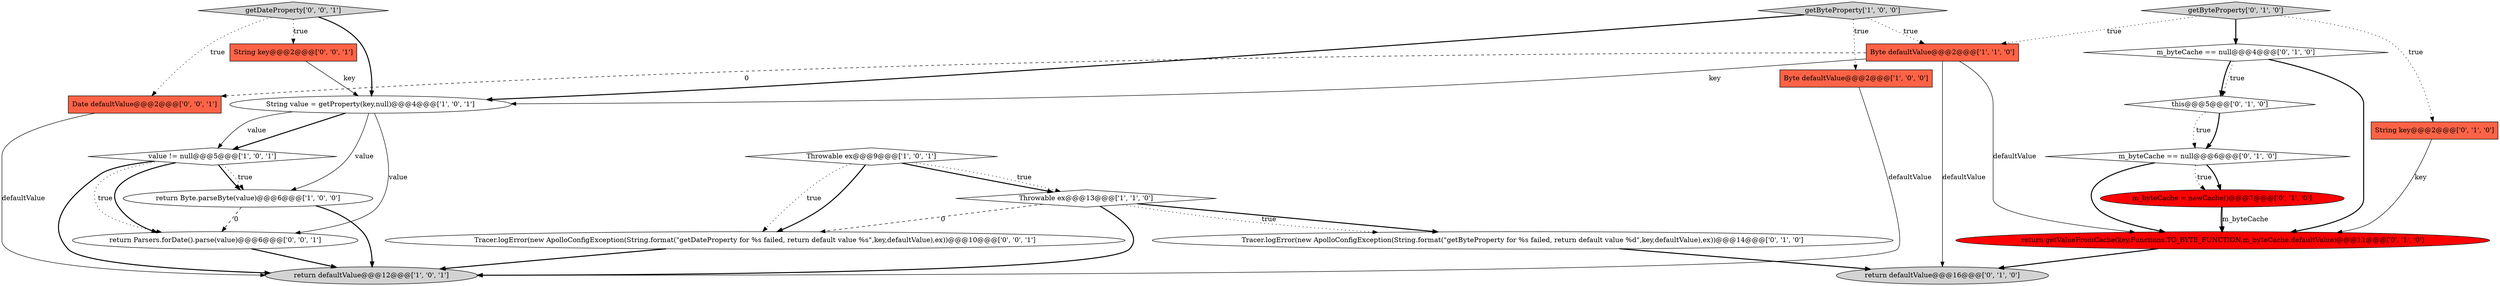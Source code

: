 digraph {
0 [style = filled, label = "value != null@@@5@@@['1', '0', '1']", fillcolor = white, shape = diamond image = "AAA0AAABBB1BBB"];
1 [style = filled, label = "getByteProperty['1', '0', '0']", fillcolor = lightgray, shape = diamond image = "AAA0AAABBB1BBB"];
4 [style = filled, label = "Byte defaultValue@@@2@@@['1', '0', '0']", fillcolor = tomato, shape = box image = "AAA0AAABBB1BBB"];
18 [style = filled, label = "Tracer.logError(new ApolloConfigException(String.format(\"getDateProperty for %s failed, return default value %s\",key,defaultValue),ex))@@@10@@@['0', '0', '1']", fillcolor = white, shape = ellipse image = "AAA0AAABBB3BBB"];
21 [style = filled, label = "String key@@@2@@@['0', '0', '1']", fillcolor = tomato, shape = box image = "AAA0AAABBB3BBB"];
7 [style = filled, label = "Byte defaultValue@@@2@@@['1', '1', '0']", fillcolor = tomato, shape = box image = "AAA0AAABBB1BBB"];
14 [style = filled, label = "Tracer.logError(new ApolloConfigException(String.format(\"getByteProperty for %s failed, return default value %d\",key,defaultValue),ex))@@@14@@@['0', '1', '0']", fillcolor = white, shape = ellipse image = "AAA0AAABBB2BBB"];
9 [style = filled, label = "m_byteCache == null@@@6@@@['0', '1', '0']", fillcolor = white, shape = diamond image = "AAA0AAABBB2BBB"];
3 [style = filled, label = "return defaultValue@@@12@@@['1', '0', '1']", fillcolor = lightgray, shape = ellipse image = "AAA0AAABBB1BBB"];
6 [style = filled, label = "return Byte.parseByte(value)@@@6@@@['1', '0', '0']", fillcolor = white, shape = ellipse image = "AAA0AAABBB1BBB"];
2 [style = filled, label = "String value = getProperty(key,null)@@@4@@@['1', '0', '1']", fillcolor = white, shape = ellipse image = "AAA0AAABBB1BBB"];
16 [style = filled, label = "m_byteCache = newCache()@@@7@@@['0', '1', '0']", fillcolor = red, shape = ellipse image = "AAA1AAABBB2BBB"];
8 [style = filled, label = "Throwable ex@@@13@@@['1', '1', '0']", fillcolor = white, shape = diamond image = "AAA0AAABBB1BBB"];
17 [style = filled, label = "return defaultValue@@@16@@@['0', '1', '0']", fillcolor = lightgray, shape = ellipse image = "AAA0AAABBB2BBB"];
11 [style = filled, label = "return getValueFromCache(key,Functions.TO_BYTE_FUNCTION,m_byteCache,defaultValue)@@@11@@@['0', '1', '0']", fillcolor = red, shape = ellipse image = "AAA1AAABBB2BBB"];
15 [style = filled, label = "m_byteCache == null@@@4@@@['0', '1', '0']", fillcolor = white, shape = diamond image = "AAA0AAABBB2BBB"];
22 [style = filled, label = "Date defaultValue@@@2@@@['0', '0', '1']", fillcolor = tomato, shape = box image = "AAA0AAABBB3BBB"];
19 [style = filled, label = "return Parsers.forDate().parse(value)@@@6@@@['0', '0', '1']", fillcolor = white, shape = ellipse image = "AAA0AAABBB3BBB"];
12 [style = filled, label = "this@@@5@@@['0', '1', '0']", fillcolor = white, shape = diamond image = "AAA0AAABBB2BBB"];
10 [style = filled, label = "String key@@@2@@@['0', '1', '0']", fillcolor = tomato, shape = box image = "AAA0AAABBB2BBB"];
5 [style = filled, label = "Throwable ex@@@9@@@['1', '0', '1']", fillcolor = white, shape = diamond image = "AAA0AAABBB1BBB"];
13 [style = filled, label = "getByteProperty['0', '1', '0']", fillcolor = lightgray, shape = diamond image = "AAA0AAABBB2BBB"];
20 [style = filled, label = "getDateProperty['0', '0', '1']", fillcolor = lightgray, shape = diamond image = "AAA0AAABBB3BBB"];
0->3 [style = bold, label=""];
2->6 [style = solid, label="value"];
6->3 [style = bold, label=""];
5->8 [style = bold, label=""];
18->3 [style = bold, label=""];
10->11 [style = solid, label="key"];
16->11 [style = bold, label=""];
9->11 [style = bold, label=""];
21->2 [style = solid, label="key"];
5->18 [style = dotted, label="true"];
0->6 [style = bold, label=""];
0->19 [style = bold, label=""];
0->19 [style = dotted, label="true"];
22->3 [style = solid, label="defaultValue"];
8->3 [style = bold, label=""];
7->17 [style = solid, label="defaultValue"];
4->3 [style = solid, label="defaultValue"];
8->14 [style = bold, label=""];
14->17 [style = bold, label=""];
2->19 [style = solid, label="value"];
5->18 [style = bold, label=""];
1->4 [style = dotted, label="true"];
13->7 [style = dotted, label="true"];
20->21 [style = dotted, label="true"];
7->11 [style = solid, label="defaultValue"];
12->9 [style = bold, label=""];
0->6 [style = dotted, label="true"];
13->10 [style = dotted, label="true"];
9->16 [style = bold, label=""];
20->2 [style = bold, label=""];
1->7 [style = dotted, label="true"];
2->0 [style = bold, label=""];
7->2 [style = solid, label="key"];
15->11 [style = bold, label=""];
2->0 [style = solid, label="value"];
16->11 [style = solid, label="m_byteCache"];
8->14 [style = dotted, label="true"];
6->19 [style = dashed, label="0"];
15->12 [style = dotted, label="true"];
11->17 [style = bold, label=""];
8->18 [style = dashed, label="0"];
1->2 [style = bold, label=""];
15->12 [style = bold, label=""];
13->15 [style = bold, label=""];
20->22 [style = dotted, label="true"];
9->16 [style = dotted, label="true"];
5->8 [style = dotted, label="true"];
19->3 [style = bold, label=""];
7->22 [style = dashed, label="0"];
12->9 [style = dotted, label="true"];
}
